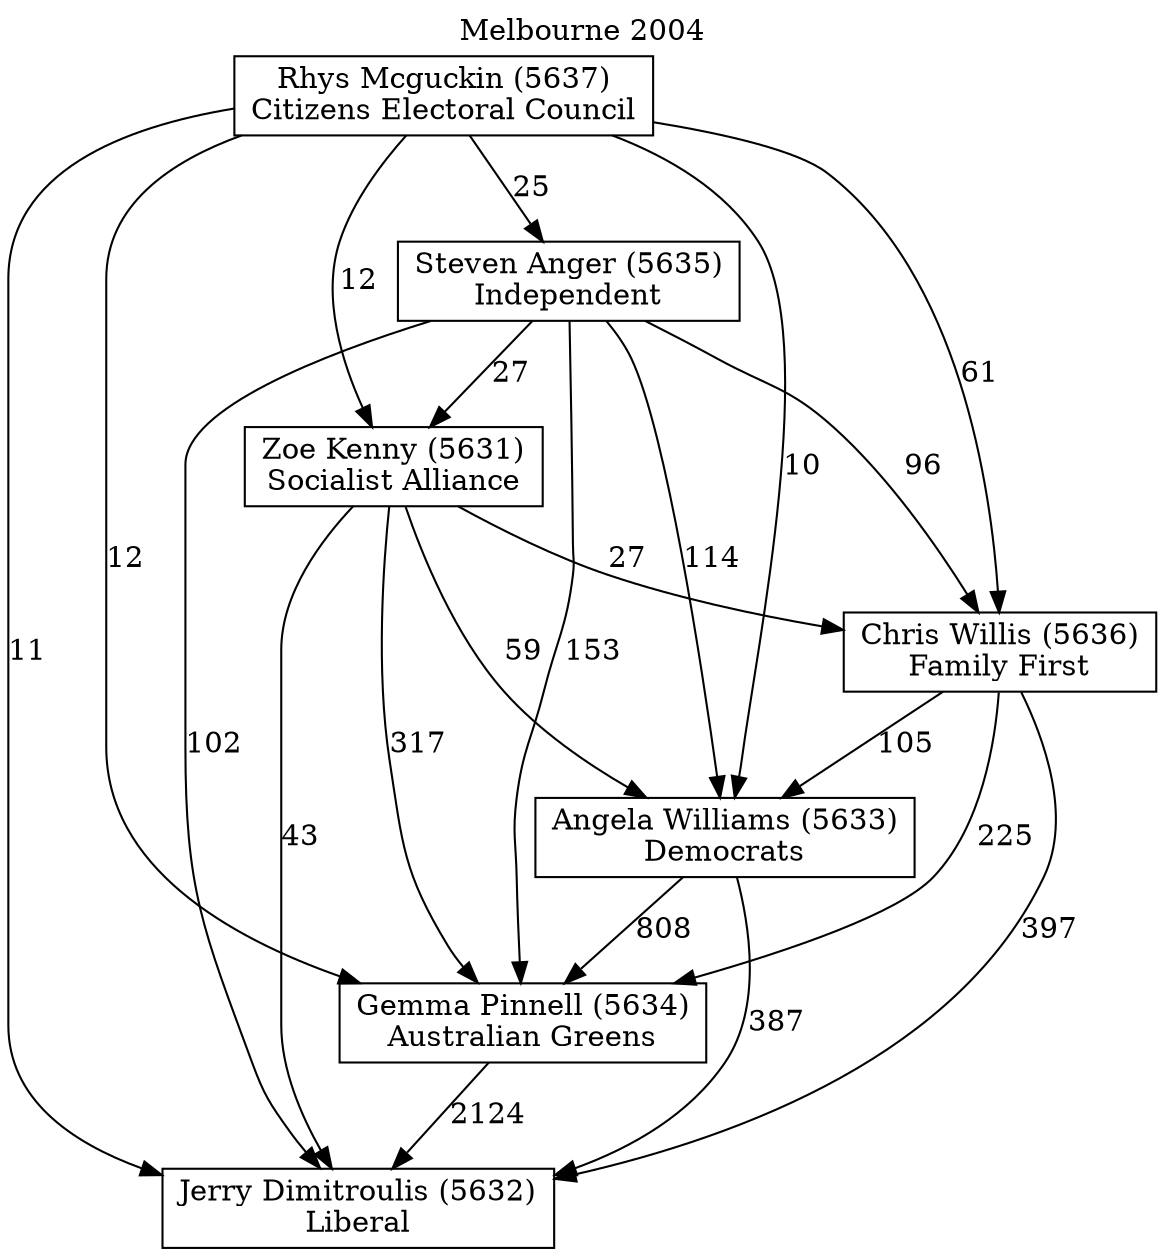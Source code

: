 // House preference flow
digraph "Jerry Dimitroulis (5632)_Melbourne_2004" {
	graph [label="Melbourne 2004" labelloc=t mclimit=10]
	node [shape=box]
	"Jerry Dimitroulis (5632)" [label="Jerry Dimitroulis (5632)
Liberal"]
	"Gemma Pinnell (5634)" [label="Gemma Pinnell (5634)
Australian Greens"]
	"Angela Williams (5633)" [label="Angela Williams (5633)
Democrats"]
	"Chris Willis (5636)" [label="Chris Willis (5636)
Family First"]
	"Zoe Kenny (5631)" [label="Zoe Kenny (5631)
Socialist Alliance"]
	"Steven Anger (5635)" [label="Steven Anger (5635)
Independent"]
	"Rhys Mcguckin (5637)" [label="Rhys Mcguckin (5637)
Citizens Electoral Council"]
	"Gemma Pinnell (5634)" -> "Jerry Dimitroulis (5632)" [label=2124]
	"Angela Williams (5633)" -> "Gemma Pinnell (5634)" [label=808]
	"Chris Willis (5636)" -> "Angela Williams (5633)" [label=105]
	"Zoe Kenny (5631)" -> "Chris Willis (5636)" [label=27]
	"Steven Anger (5635)" -> "Zoe Kenny (5631)" [label=27]
	"Rhys Mcguckin (5637)" -> "Steven Anger (5635)" [label=25]
	"Angela Williams (5633)" -> "Jerry Dimitroulis (5632)" [label=387]
	"Chris Willis (5636)" -> "Jerry Dimitroulis (5632)" [label=397]
	"Zoe Kenny (5631)" -> "Jerry Dimitroulis (5632)" [label=43]
	"Steven Anger (5635)" -> "Jerry Dimitroulis (5632)" [label=102]
	"Rhys Mcguckin (5637)" -> "Jerry Dimitroulis (5632)" [label=11]
	"Rhys Mcguckin (5637)" -> "Zoe Kenny (5631)" [label=12]
	"Steven Anger (5635)" -> "Chris Willis (5636)" [label=96]
	"Rhys Mcguckin (5637)" -> "Chris Willis (5636)" [label=61]
	"Zoe Kenny (5631)" -> "Angela Williams (5633)" [label=59]
	"Steven Anger (5635)" -> "Angela Williams (5633)" [label=114]
	"Rhys Mcguckin (5637)" -> "Angela Williams (5633)" [label=10]
	"Chris Willis (5636)" -> "Gemma Pinnell (5634)" [label=225]
	"Zoe Kenny (5631)" -> "Gemma Pinnell (5634)" [label=317]
	"Steven Anger (5635)" -> "Gemma Pinnell (5634)" [label=153]
	"Rhys Mcguckin (5637)" -> "Gemma Pinnell (5634)" [label=12]
}
